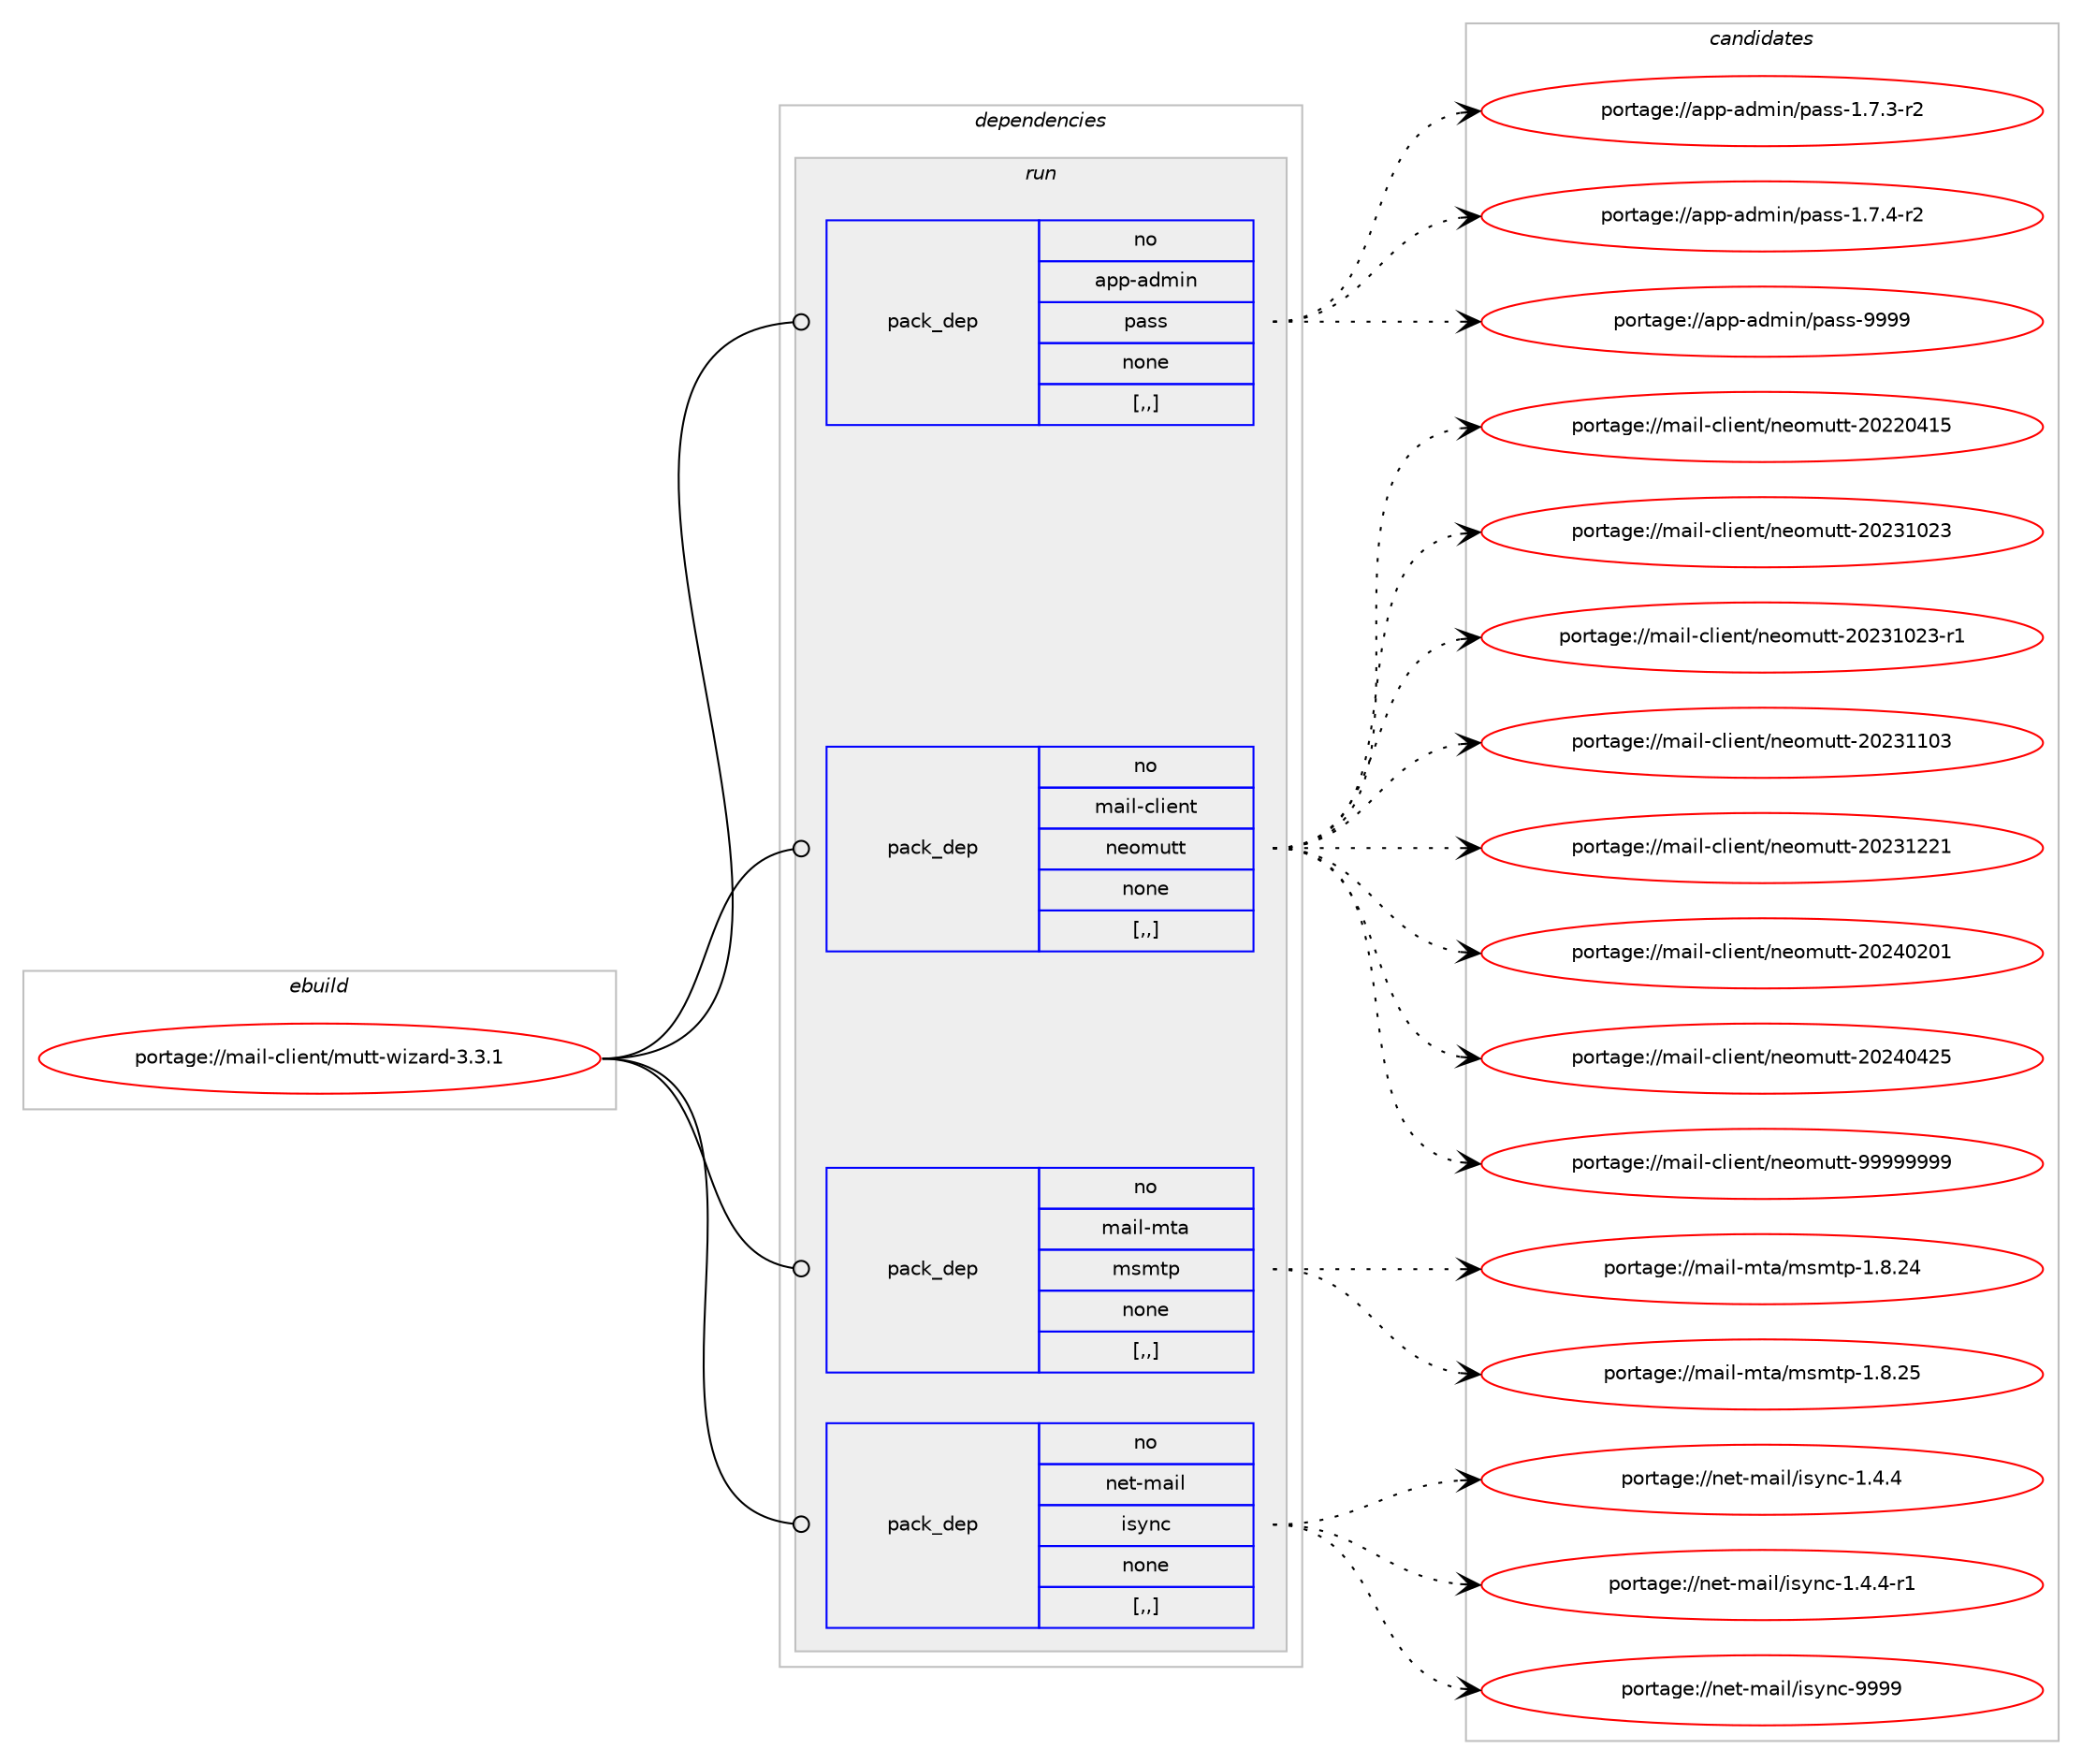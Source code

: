 digraph prolog {

# *************
# Graph options
# *************

newrank=true;
concentrate=true;
compound=true;
graph [rankdir=LR,fontname=Helvetica,fontsize=10,ranksep=1.5];#, ranksep=2.5, nodesep=0.2];
edge  [arrowhead=vee];
node  [fontname=Helvetica,fontsize=10];

# **********
# The ebuild
# **********

subgraph cluster_leftcol {
color=gray;
rank=same;
label=<<i>ebuild</i>>;
id [label="portage://mail-client/mutt-wizard-3.3.1", color=red, width=4, href="../mail-client/mutt-wizard-3.3.1.svg"];
}

# ****************
# The dependencies
# ****************

subgraph cluster_midcol {
color=gray;
label=<<i>dependencies</i>>;
subgraph cluster_compile {
fillcolor="#eeeeee";
style=filled;
label=<<i>compile</i>>;
}
subgraph cluster_compileandrun {
fillcolor="#eeeeee";
style=filled;
label=<<i>compile and run</i>>;
}
subgraph cluster_run {
fillcolor="#eeeeee";
style=filled;
label=<<i>run</i>>;
subgraph pack200619 {
dependency270752 [label=<<TABLE BORDER="0" CELLBORDER="1" CELLSPACING="0" CELLPADDING="4" WIDTH="220"><TR><TD ROWSPAN="6" CELLPADDING="30">pack_dep</TD></TR><TR><TD WIDTH="110">no</TD></TR><TR><TD>app-admin</TD></TR><TR><TD>pass</TD></TR><TR><TD>none</TD></TR><TR><TD>[,,]</TD></TR></TABLE>>, shape=none, color=blue];
}
id:e -> dependency270752:w [weight=20,style="solid",arrowhead="odot"];
subgraph pack200620 {
dependency270753 [label=<<TABLE BORDER="0" CELLBORDER="1" CELLSPACING="0" CELLPADDING="4" WIDTH="220"><TR><TD ROWSPAN="6" CELLPADDING="30">pack_dep</TD></TR><TR><TD WIDTH="110">no</TD></TR><TR><TD>mail-client</TD></TR><TR><TD>neomutt</TD></TR><TR><TD>none</TD></TR><TR><TD>[,,]</TD></TR></TABLE>>, shape=none, color=blue];
}
id:e -> dependency270753:w [weight=20,style="solid",arrowhead="odot"];
subgraph pack200621 {
dependency270754 [label=<<TABLE BORDER="0" CELLBORDER="1" CELLSPACING="0" CELLPADDING="4" WIDTH="220"><TR><TD ROWSPAN="6" CELLPADDING="30">pack_dep</TD></TR><TR><TD WIDTH="110">no</TD></TR><TR><TD>mail-mta</TD></TR><TR><TD>msmtp</TD></TR><TR><TD>none</TD></TR><TR><TD>[,,]</TD></TR></TABLE>>, shape=none, color=blue];
}
id:e -> dependency270754:w [weight=20,style="solid",arrowhead="odot"];
subgraph pack200622 {
dependency270755 [label=<<TABLE BORDER="0" CELLBORDER="1" CELLSPACING="0" CELLPADDING="4" WIDTH="220"><TR><TD ROWSPAN="6" CELLPADDING="30">pack_dep</TD></TR><TR><TD WIDTH="110">no</TD></TR><TR><TD>net-mail</TD></TR><TR><TD>isync</TD></TR><TR><TD>none</TD></TR><TR><TD>[,,]</TD></TR></TABLE>>, shape=none, color=blue];
}
id:e -> dependency270755:w [weight=20,style="solid",arrowhead="odot"];
}
}

# **************
# The candidates
# **************

subgraph cluster_choices {
rank=same;
color=gray;
label=<<i>candidates</i>>;

subgraph choice200619 {
color=black;
nodesep=1;
choice97112112459710010910511047112971151154549465546514511450 [label="portage://app-admin/pass-1.7.3-r2", color=red, width=4,href="../app-admin/pass-1.7.3-r2.svg"];
choice97112112459710010910511047112971151154549465546524511450 [label="portage://app-admin/pass-1.7.4-r2", color=red, width=4,href="../app-admin/pass-1.7.4-r2.svg"];
choice97112112459710010910511047112971151154557575757 [label="portage://app-admin/pass-9999", color=red, width=4,href="../app-admin/pass-9999.svg"];
dependency270752:e -> choice97112112459710010910511047112971151154549465546514511450:w [style=dotted,weight="100"];
dependency270752:e -> choice97112112459710010910511047112971151154549465546524511450:w [style=dotted,weight="100"];
dependency270752:e -> choice97112112459710010910511047112971151154557575757:w [style=dotted,weight="100"];
}
subgraph choice200620 {
color=black;
nodesep=1;
choice10997105108459910810510111011647110101111109117116116455048505048524953 [label="portage://mail-client/neomutt-20220415", color=red, width=4,href="../mail-client/neomutt-20220415.svg"];
choice10997105108459910810510111011647110101111109117116116455048505149485051 [label="portage://mail-client/neomutt-20231023", color=red, width=4,href="../mail-client/neomutt-20231023.svg"];
choice109971051084599108105101110116471101011111091171161164550485051494850514511449 [label="portage://mail-client/neomutt-20231023-r1", color=red, width=4,href="../mail-client/neomutt-20231023-r1.svg"];
choice10997105108459910810510111011647110101111109117116116455048505149494851 [label="portage://mail-client/neomutt-20231103", color=red, width=4,href="../mail-client/neomutt-20231103.svg"];
choice10997105108459910810510111011647110101111109117116116455048505149505049 [label="portage://mail-client/neomutt-20231221", color=red, width=4,href="../mail-client/neomutt-20231221.svg"];
choice10997105108459910810510111011647110101111109117116116455048505248504849 [label="portage://mail-client/neomutt-20240201", color=red, width=4,href="../mail-client/neomutt-20240201.svg"];
choice10997105108459910810510111011647110101111109117116116455048505248525053 [label="portage://mail-client/neomutt-20240425", color=red, width=4,href="../mail-client/neomutt-20240425.svg"];
choice10997105108459910810510111011647110101111109117116116455757575757575757 [label="portage://mail-client/neomutt-99999999", color=red, width=4,href="../mail-client/neomutt-99999999.svg"];
dependency270753:e -> choice10997105108459910810510111011647110101111109117116116455048505048524953:w [style=dotted,weight="100"];
dependency270753:e -> choice10997105108459910810510111011647110101111109117116116455048505149485051:w [style=dotted,weight="100"];
dependency270753:e -> choice109971051084599108105101110116471101011111091171161164550485051494850514511449:w [style=dotted,weight="100"];
dependency270753:e -> choice10997105108459910810510111011647110101111109117116116455048505149494851:w [style=dotted,weight="100"];
dependency270753:e -> choice10997105108459910810510111011647110101111109117116116455048505149505049:w [style=dotted,weight="100"];
dependency270753:e -> choice10997105108459910810510111011647110101111109117116116455048505248504849:w [style=dotted,weight="100"];
dependency270753:e -> choice10997105108459910810510111011647110101111109117116116455048505248525053:w [style=dotted,weight="100"];
dependency270753:e -> choice10997105108459910810510111011647110101111109117116116455757575757575757:w [style=dotted,weight="100"];
}
subgraph choice200621 {
color=black;
nodesep=1;
choice1099710510845109116974710911510911611245494656465052 [label="portage://mail-mta/msmtp-1.8.24", color=red, width=4,href="../mail-mta/msmtp-1.8.24.svg"];
choice1099710510845109116974710911510911611245494656465053 [label="portage://mail-mta/msmtp-1.8.25", color=red, width=4,href="../mail-mta/msmtp-1.8.25.svg"];
dependency270754:e -> choice1099710510845109116974710911510911611245494656465052:w [style=dotted,weight="100"];
dependency270754:e -> choice1099710510845109116974710911510911611245494656465053:w [style=dotted,weight="100"];
}
subgraph choice200622 {
color=black;
nodesep=1;
choice11010111645109971051084710511512111099454946524652 [label="portage://net-mail/isync-1.4.4", color=red, width=4,href="../net-mail/isync-1.4.4.svg"];
choice110101116451099710510847105115121110994549465246524511449 [label="portage://net-mail/isync-1.4.4-r1", color=red, width=4,href="../net-mail/isync-1.4.4-r1.svg"];
choice110101116451099710510847105115121110994557575757 [label="portage://net-mail/isync-9999", color=red, width=4,href="../net-mail/isync-9999.svg"];
dependency270755:e -> choice11010111645109971051084710511512111099454946524652:w [style=dotted,weight="100"];
dependency270755:e -> choice110101116451099710510847105115121110994549465246524511449:w [style=dotted,weight="100"];
dependency270755:e -> choice110101116451099710510847105115121110994557575757:w [style=dotted,weight="100"];
}
}

}
